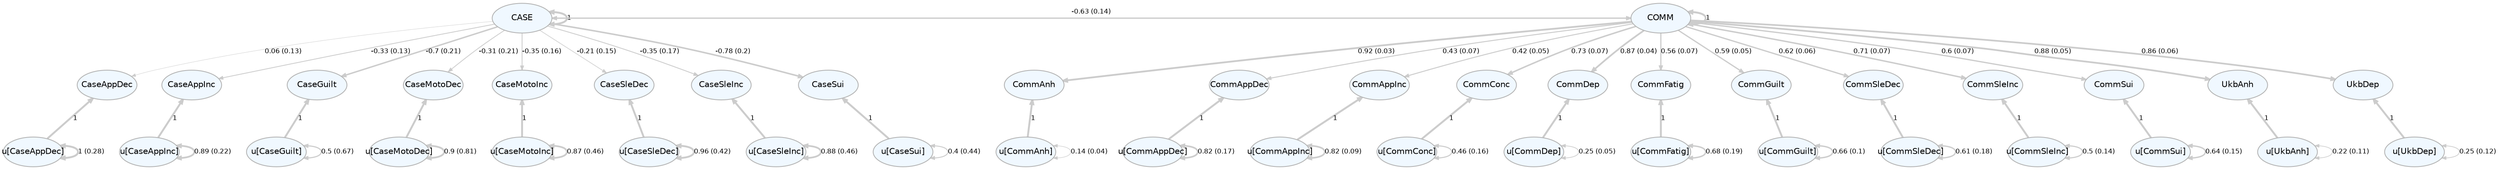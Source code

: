 digraph {

graph [layout = "dot",
       rankdir = "TB",
       outputorder = "edgesfirst",
       bgcolor = "white"]

node [fontname = "Helvetica",
      fontsize = "10",
      shape = "circle",
      fixedsize = "true",
      width = "0.5",
      style = "filled",
      fillcolor = "aliceblue",
      color = "gray70",
      fontcolor = "gray50"]

edge [fontname = "Helvetica",
     fontsize = "8",
     len = "1.5",
     color = "gray80",
     arrowsize = "0.5"]

rankdir = TB;
{rank=min; 1; 2;}
{rank=same; 23; 24; 25; 26; 27; 28; 29; 30; 31; 32; 33; 34; 35; 36; 37; 38; 39; 40; 41; 42;}
{rank=max; 3; 4; 5; 6; 7; 8; 9; 10; 11; 12; 13; 14; 15; 16; 17; 18; 19; 20; 21; 22;}

  "1" [label = "CASE", shape = "oval", width = "1", fontcolor = "black"] 
  "2" [label = "COMM", shape = "oval", width = "1", fontcolor = "black"] 
  "3" [label = "u[CaseAppDec]", shape = "oval", width = "1", fontcolor = "black"] 
  "4" [label = "u[CaseAppInc]", shape = "oval", width = "1", fontcolor = "black"] 
  "5" [label = "u[CaseGuilt]", shape = "oval", width = "1", fontcolor = "black"] 
  "6" [label = "u[CaseMotoDec]", shape = "oval", width = "1", fontcolor = "black"] 
  "7" [label = "u[CaseMotoInc]", shape = "oval", width = "1", fontcolor = "black"] 
  "8" [label = "u[CaseSleDec]", shape = "oval", width = "1", fontcolor = "black"] 
  "9" [label = "u[CaseSleInc]", shape = "oval", width = "1", fontcolor = "black"] 
  "10" [label = "u[CaseSui]", shape = "oval", width = "1", fontcolor = "black"] 
  "11" [label = "u[CommAnh]", shape = "oval", width = "1", fontcolor = "black"] 
  "12" [label = "u[CommAppDec]", shape = "oval", width = "1", fontcolor = "black"] 
  "13" [label = "u[CommAppInc]", shape = "oval", width = "1", fontcolor = "black"] 
  "14" [label = "u[CommConc]", shape = "oval", width = "1", fontcolor = "black"] 
  "15" [label = "u[CommDep]", shape = "oval", width = "1", fontcolor = "black"] 
  "16" [label = "u[CommFatig]", shape = "oval", width = "1", fontcolor = "black"] 
  "17" [label = "u[CommGuilt]", shape = "oval", width = "1", fontcolor = "black"] 
  "18" [label = "u[CommSleDec]", shape = "oval", width = "1", fontcolor = "black"] 
  "19" [label = "u[CommSleInc]", shape = "oval", width = "1", fontcolor = "black"] 
  "20" [label = "u[CommSui]", shape = "oval", width = "1", fontcolor = "black"] 
  "21" [label = "u[UkbAnh]", shape = "oval", width = "1", fontcolor = "black"] 
  "22" [label = "u[UkbDep]", shape = "oval", width = "1", fontcolor = "black"] 
  "23" [label = "CaseAppDec", shape = "oval", width = "1", fontcolor = "black"] 
  "24" [label = "CaseAppInc", shape = "oval", width = "1", fontcolor = "black"] 
  "25" [label = "CaseGuilt", shape = "oval", width = "1", fontcolor = "black"] 
  "26" [label = "CaseMotoDec", shape = "oval", width = "1", fontcolor = "black"] 
  "27" [label = "CaseMotoInc", shape = "oval", width = "1", fontcolor = "black"] 
  "28" [label = "CaseSleDec", shape = "oval", width = "1", fontcolor = "black"] 
  "29" [label = "CaseSleInc", shape = "oval", width = "1", fontcolor = "black"] 
  "30" [label = "CaseSui", shape = "oval", width = "1", fontcolor = "black"] 
  "31" [label = "CommAnh", shape = "oval", width = "1", fontcolor = "black"] 
  "32" [label = "CommAppDec", shape = "oval", width = "1", fontcolor = "black"] 
  "33" [label = "CommAppInc", shape = "oval", width = "1", fontcolor = "black"] 
  "34" [label = "CommConc", shape = "oval", width = "1", fontcolor = "black"] 
  "35" [label = "CommDep", shape = "oval", width = "1", fontcolor = "black"] 
  "36" [label = "CommFatig", shape = "oval", width = "1", fontcolor = "black"] 
  "37" [label = "CommGuilt", shape = "oval", width = "1", fontcolor = "black"] 
  "38" [label = "CommSleDec", shape = "oval", width = "1", fontcolor = "black"] 
  "39" [label = "CommSleInc", shape = "oval", width = "1", fontcolor = "black"] 
  "40" [label = "CommSui", shape = "oval", width = "1", fontcolor = "black"] 
  "41" [label = "UkbAnh", shape = "oval", width = "1", fontcolor = "black"] 
  "42" [label = "UkbDep", shape = "oval", width = "1", fontcolor = "black"] 
"1"->"1" [label = "1", penwidth = "2.3", dir = "both"] 
"1"->"2" [label = "-0.63 (0.14)", penwidth = "1.55305908912385", dir = "both"] 
"1"->"23" [label = "0.06 (0.13)", penwidth = "0.423864873815155", dir = "forward"] 
"1"->"24" [label = "-0.33 (0.13)", penwidth = "0.95827765715994", dir = "forward"] 
"1"->"25" [label = "-0.7 (0.21)", penwidth = "1.7074799192", dir = "forward"] 
"1"->"26" [label = "-0.31 (0.21)", penwidth = "0.918500530325473", dir = "forward"] 
"1"->"27" [label = "-0.35 (0.16)", penwidth = "1.00720289664966", dir = "forward"] 
"1"->"28" [label = "-0.21 (0.15)", penwidth = "0.711591937973332", dir = "forward"] 
"1"->"29" [label = "-0.35 (0.17)", penwidth = "0.991230864423798", dir = "forward"] 
"1"->"30" [label = "-0.78 (0.2)", penwidth = "1.85337861183136", dir = "forward"] 
"2"->"2" [label = "1", penwidth = "2.3", dir = "both"] 
"2"->"31" [label = "0.92 (0.03)", penwidth = "2.14986133513483", dir = "forward"] 
"2"->"32" [label = "0.43 (0.07)", penwidth = "1.15309754698065", dir = "forward"] 
"2"->"33" [label = "0.42 (0.05)", penwidth = "1.14418805112278", dir = "forward"] 
"2"->"34" [label = "0.73 (0.07)", penwidth = "1.76370145371905", dir = "forward"] 
"2"->"35" [label = "0.87 (0.04)", penwidth = "2.0338813639124", dir = "forward"] 
"2"->"36" [label = "0.56 (0.07)", penwidth = "1.42394280380577", dir = "forward"] 
"2"->"37" [label = "0.59 (0.05)", penwidth = "1.47183978278669", dir = "forward"] 
"2"->"38" [label = "0.62 (0.06)", penwidth = "1.54830381509409", dir = "forward"] 
"2"->"39" [label = "0.71 (0.07)", penwidth = "1.71660360452473", dir = "forward"] 
"2"->"40" [label = "0.6 (0.07)", penwidth = "1.49566068132323", dir = "forward"] 
"2"->"41" [label = "0.88 (0.05)", penwidth = "2.06924298870627", dir = "forward"] 
"2"->"42" [label = "0.86 (0.06)", penwidth = "2.02700558240774", dir = "forward"] 
"3"->"23" [label = "1", penwidth = "2.3", dir = "forward"] 
"3"->"3" [label = "1 (0.28)", penwidth = "2.29232381178264", dir = "both"] 
"4"->"24" [label = "1", penwidth = "2.3", dir = "forward"] 
"4"->"4" [label = "0.89 (0.22)", penwidth = "2.08333484822601", dir = "both"] 
"5"->"25" [label = "1", penwidth = "2.3", dir = "forward"] 
"5"->"5" [label = "0.5 (0.67)", penwidth = "1.30949183340903", dir = "both"] 
"6"->"26" [label = "1", penwidth = "2.3", dir = "forward"] 
"6"->"6" [label = "0.9 (0.81)", penwidth = "2.10871845997343", dir = "both"] 
"7"->"27" [label = "1", penwidth = "2.3", dir = "forward"] 
"7"->"7" [label = "0.87 (0.46)", penwidth = "2.04993237701483", dir = "both"] 
"8"->"28" [label = "1", penwidth = "2.3", dir = "forward"] 
"8"->"8" [label = "0.96 (0.42)", penwidth = "2.21530055760024", dir = "both"] 
"9"->"29" [label = "1", penwidth = "2.3", dir = "forward"] 
"9"->"9" [label = "0.88 (0.46)", penwidth = "2.06109887360575", dir = "both"] 
"10"->"30" [label = "1", penwidth = "2.3", dir = "forward"] 
"10"->"10" [label = "0.4 (0.44)", penwidth = "1.09350393055247", dir = "both"] 
"11"->"31" [label = "1", penwidth = "2.3", dir = "forward"] 
"11"->"11" [label = "0.14 (0.04)", penwidth = "0.589008528476833", dir = "both"] 
"12"->"32" [label = "1", penwidth = "2.3", dir = "forward"] 
"12"->"12" [label = "0.82 (0.17)", penwidth = "1.93610932052288", dir = "both"] 
"13"->"33" [label = "1", penwidth = "2.3", dir = "forward"] 
"13"->"13" [label = "0.82 (0.09)", penwidth = "1.94367390753137", dir = "both"] 
"14"->"34" [label = "1", penwidth = "2.3", dir = "forward"] 
"14"->"14" [label = "0.46 (0.16)", penwidth = "1.22879506607629", dir = "both"] 
"15"->"35" [label = "1", penwidth = "2.3", dir = "forward"] 
"15"->"15" [label = "0.25 (0.05)", penwidth = "0.796828497485435", dir = "both"] 
"16"->"36" [label = "1", penwidth = "2.3", dir = "forward"] 
"16"->"16" [label = "0.68 (0.19)", penwidth = "1.66837539421931", dir = "both"] 
"17"->"37" [label = "1", penwidth = "2.3", dir = "forward"] 
"17"->"17" [label = "0.66 (0.1)", penwidth = "1.61339443646735", dir = "both"] 
"18"->"38" [label = "1", penwidth = "2.3", dir = "forward"] 
"18"->"18" [label = "0.61 (0.18)", penwidth = "1.52086795667158", dir = "both"] 
"19"->"39" [label = "1", penwidth = "2.3", dir = "forward"] 
"19"->"19" [label = "0.5 (0.14)", penwidth = "1.2966159434914", dir = "both"] 
"20"->"40" [label = "1", penwidth = "2.3", dir = "forward"] 
"20"->"20" [label = "0.64 (0.15)", penwidth = "1.58520108763441", dir = "both"] 
"21"->"41" [label = "1", penwidth = "2.3", dir = "forward"] 
"21"->"21" [label = "0.22 (0.11)", penwidth = "0.734891719155226", dir = "both"] 
"22"->"42" [label = "1", penwidth = "2.3", dir = "forward"] 
"22"->"22" [label = "0.25 (0.12)", penwidth = "0.808730895992535", dir = "both"] 
}